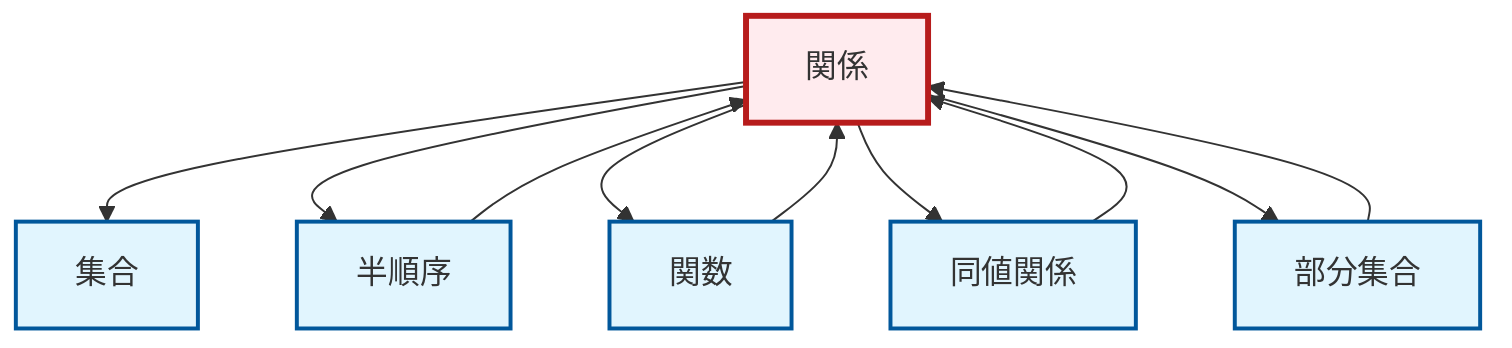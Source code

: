 graph TD
    classDef definition fill:#e1f5fe,stroke:#01579b,stroke-width:2px
    classDef theorem fill:#f3e5f5,stroke:#4a148c,stroke-width:2px
    classDef axiom fill:#fff3e0,stroke:#e65100,stroke-width:2px
    classDef example fill:#e8f5e9,stroke:#1b5e20,stroke-width:2px
    classDef current fill:#ffebee,stroke:#b71c1c,stroke-width:3px
    def-relation["関係"]:::definition
    def-equivalence-relation["同値関係"]:::definition
    def-set["集合"]:::definition
    def-partial-order["半順序"]:::definition
    def-subset["部分集合"]:::definition
    def-function["関数"]:::definition
    def-subset --> def-relation
    def-relation --> def-set
    def-relation --> def-partial-order
    def-relation --> def-function
    def-relation --> def-equivalence-relation
    def-function --> def-relation
    def-equivalence-relation --> def-relation
    def-relation --> def-subset
    def-partial-order --> def-relation
    class def-relation current